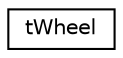 digraph "Graphical Class Hierarchy"
{
  edge [fontname="Helvetica",fontsize="10",labelfontname="Helvetica",labelfontsize="10"];
  node [fontname="Helvetica",fontsize="10",shape=record];
  rankdir="LR";
  Node1 [label="tWheel",height=0.2,width=0.4,color="black", fillcolor="white", style="filled",URL="$structt_wheel.html"];
}
